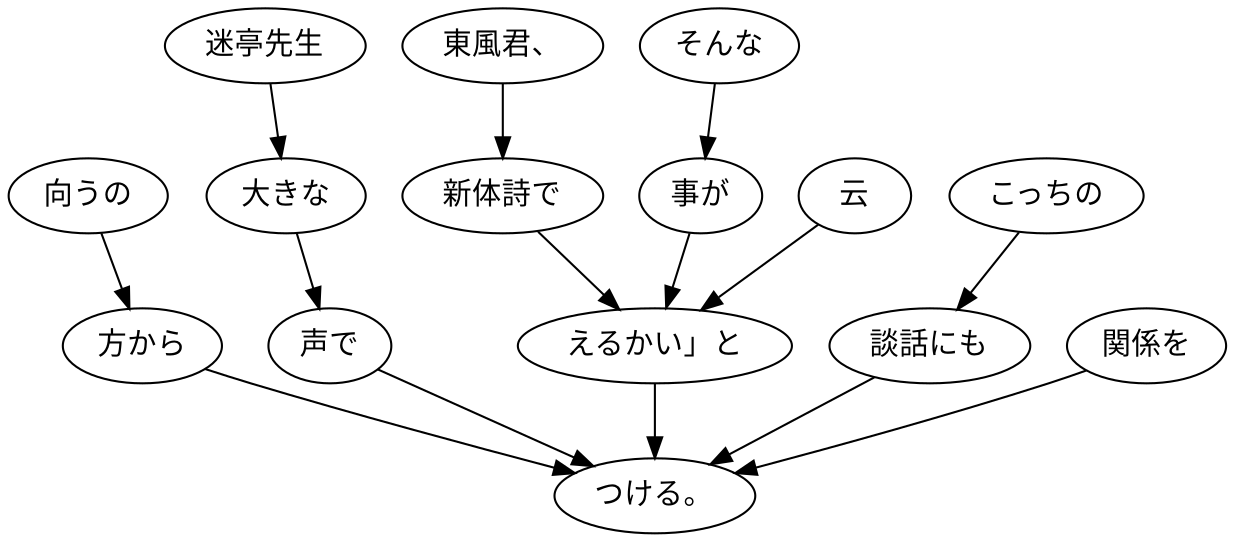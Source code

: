 digraph graph7727 {
	node0 [label="東風君、"];
	node1 [label="新体詩で"];
	node2 [label="そんな"];
	node3 [label="事が"];
	node4 [label="云"];
	node5 [label="えるかい」と"];
	node6 [label="向うの"];
	node7 [label="方から"];
	node8 [label="迷亭先生"];
	node9 [label="大きな"];
	node10 [label="声で"];
	node11 [label="こっちの"];
	node12 [label="談話にも"];
	node13 [label="関係を"];
	node14 [label="つける。"];
	node0 -> node1;
	node1 -> node5;
	node2 -> node3;
	node3 -> node5;
	node4 -> node5;
	node5 -> node14;
	node6 -> node7;
	node7 -> node14;
	node8 -> node9;
	node9 -> node10;
	node10 -> node14;
	node11 -> node12;
	node12 -> node14;
	node13 -> node14;
}
